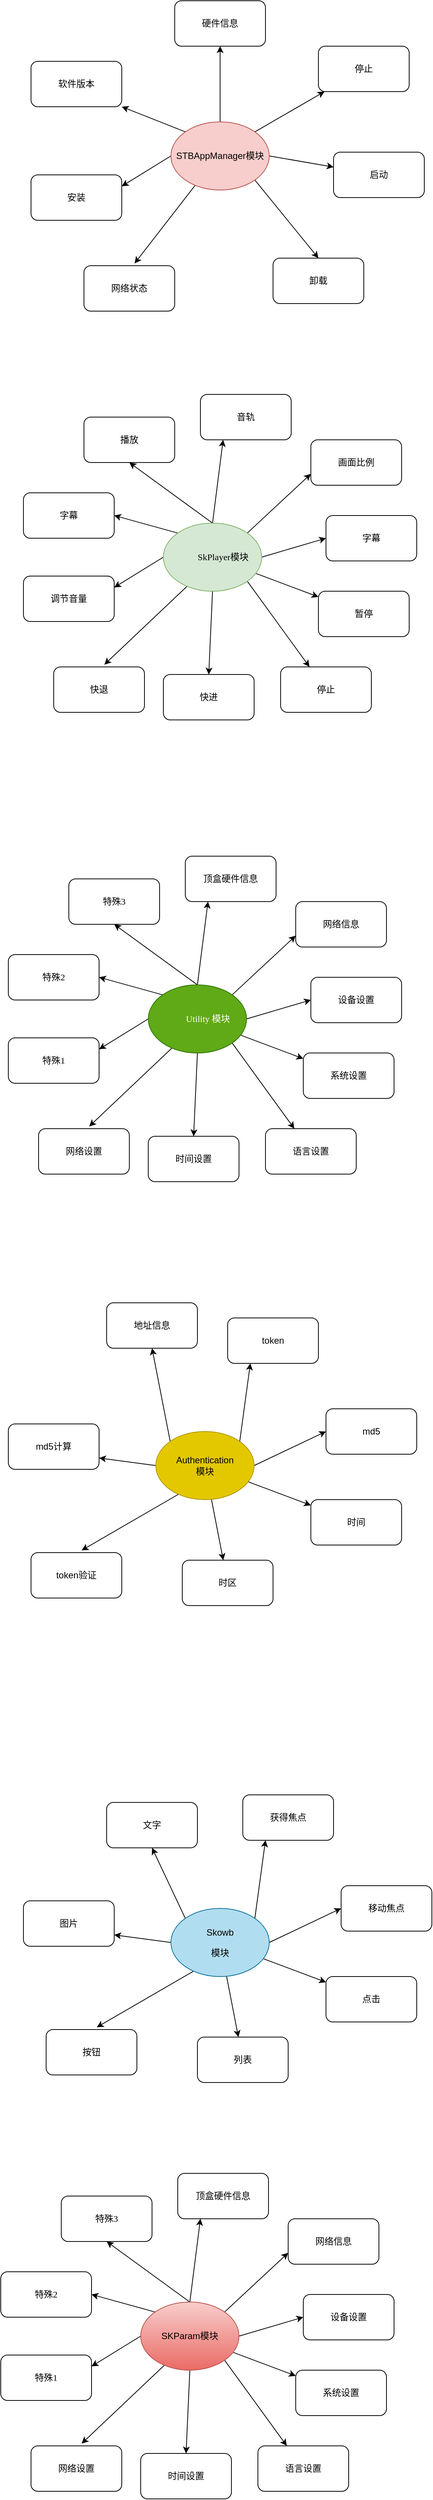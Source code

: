 <mxfile version="21.2.9" type="github">
  <diagram name="第 1 页" id="IDQb3ljKQdFMNSRKVl32">
    <mxGraphModel dx="1372" dy="804" grid="1" gridSize="10" guides="1" tooltips="1" connect="1" arrows="1" fold="1" page="1" pageScale="1" pageWidth="827" pageHeight="1169" math="0" shadow="0">
      <root>
        <mxCell id="0" />
        <mxCell id="1" parent="0" />
        <mxCell id="e97fmZRlDFe3ZDQPmiQh-10" style="edgeStyle=none;rounded=0;orthogonalLoop=1;jettySize=auto;html=1;exitX=0.5;exitY=0;exitDx=0;exitDy=0;entryX=0.5;entryY=1;entryDx=0;entryDy=0;" edge="1" parent="1" source="e97fmZRlDFe3ZDQPmiQh-2" target="e97fmZRlDFe3ZDQPmiQh-3">
          <mxGeometry relative="1" as="geometry" />
        </mxCell>
        <mxCell id="e97fmZRlDFe3ZDQPmiQh-11" style="edgeStyle=none;rounded=0;orthogonalLoop=1;jettySize=auto;html=1;exitX=1;exitY=0;exitDx=0;exitDy=0;" edge="1" parent="1" source="e97fmZRlDFe3ZDQPmiQh-2" target="e97fmZRlDFe3ZDQPmiQh-9">
          <mxGeometry relative="1" as="geometry" />
        </mxCell>
        <mxCell id="e97fmZRlDFe3ZDQPmiQh-12" style="edgeStyle=none;rounded=0;orthogonalLoop=1;jettySize=auto;html=1;exitX=1;exitY=0.5;exitDx=0;exitDy=0;" edge="1" parent="1" source="e97fmZRlDFe3ZDQPmiQh-2" target="e97fmZRlDFe3ZDQPmiQh-8">
          <mxGeometry relative="1" as="geometry" />
        </mxCell>
        <mxCell id="e97fmZRlDFe3ZDQPmiQh-13" style="edgeStyle=none;rounded=0;orthogonalLoop=1;jettySize=auto;html=1;exitX=1;exitY=1;exitDx=0;exitDy=0;entryX=0.5;entryY=0;entryDx=0;entryDy=0;" edge="1" parent="1" source="e97fmZRlDFe3ZDQPmiQh-2" target="e97fmZRlDFe3ZDQPmiQh-7">
          <mxGeometry relative="1" as="geometry" />
        </mxCell>
        <mxCell id="e97fmZRlDFe3ZDQPmiQh-14" style="edgeStyle=none;rounded=0;orthogonalLoop=1;jettySize=auto;html=1;entryX=0.558;entryY=-0.05;entryDx=0;entryDy=0;entryPerimeter=0;" edge="1" parent="1" target="e97fmZRlDFe3ZDQPmiQh-5">
          <mxGeometry relative="1" as="geometry">
            <mxPoint x="350" y="390" as="sourcePoint" />
          </mxGeometry>
        </mxCell>
        <mxCell id="e97fmZRlDFe3ZDQPmiQh-15" style="edgeStyle=none;rounded=0;orthogonalLoop=1;jettySize=auto;html=1;exitX=0;exitY=0.5;exitDx=0;exitDy=0;entryX=1;entryY=0.25;entryDx=0;entryDy=0;" edge="1" parent="1" source="e97fmZRlDFe3ZDQPmiQh-2" target="e97fmZRlDFe3ZDQPmiQh-6">
          <mxGeometry relative="1" as="geometry" />
        </mxCell>
        <mxCell id="e97fmZRlDFe3ZDQPmiQh-16" style="edgeStyle=none;rounded=0;orthogonalLoop=1;jettySize=auto;html=1;exitX=0;exitY=0;exitDx=0;exitDy=0;entryX=1;entryY=1;entryDx=0;entryDy=0;" edge="1" parent="1" source="e97fmZRlDFe3ZDQPmiQh-2" target="e97fmZRlDFe3ZDQPmiQh-4">
          <mxGeometry relative="1" as="geometry" />
        </mxCell>
        <mxCell id="e97fmZRlDFe3ZDQPmiQh-2" value="&lt;p class=&quot;MsoNormal&quot;&gt;STBAppManager&lt;font face=&quot;宋体&quot;&gt;模块&lt;/font&gt;&lt;/p&gt;" style="ellipse;whiteSpace=wrap;html=1;fillColor=#f8cecc;strokeColor=#b85450;" vertex="1" parent="1">
          <mxGeometry x="315" y="310" width="130" height="90" as="geometry" />
        </mxCell>
        <mxCell id="e97fmZRlDFe3ZDQPmiQh-3" value="&lt;p class=&quot;MsoNormal&quot;&gt;&lt;font face=&quot;宋体&quot;&gt;硬件信息&lt;/font&gt;&lt;/p&gt;" style="rounded=1;whiteSpace=wrap;html=1;" vertex="1" parent="1">
          <mxGeometry x="320" y="150" width="120" height="60" as="geometry" />
        </mxCell>
        <mxCell id="e97fmZRlDFe3ZDQPmiQh-4" value="&lt;p class=&quot;MsoNormal&quot;&gt;&lt;font face=&quot;宋体&quot;&gt;软件版本&lt;/font&gt;&lt;/p&gt;" style="rounded=1;whiteSpace=wrap;html=1;" vertex="1" parent="1">
          <mxGeometry x="130" y="230" width="120" height="60" as="geometry" />
        </mxCell>
        <mxCell id="e97fmZRlDFe3ZDQPmiQh-5" value="&lt;p class=&quot;MsoNormal&quot;&gt;&lt;font face=&quot;宋体&quot;&gt;网络状态&lt;/font&gt;&lt;/p&gt;" style="rounded=1;whiteSpace=wrap;html=1;" vertex="1" parent="1">
          <mxGeometry x="200" y="500" width="120" height="60" as="geometry" />
        </mxCell>
        <mxCell id="e97fmZRlDFe3ZDQPmiQh-6" value="&lt;p class=&quot;MsoNormal&quot;&gt;&lt;font face=&quot;宋体&quot;&gt;安装&lt;/font&gt;&lt;/p&gt;" style="rounded=1;whiteSpace=wrap;html=1;" vertex="1" parent="1">
          <mxGeometry x="130" y="380" width="120" height="60" as="geometry" />
        </mxCell>
        <mxCell id="e97fmZRlDFe3ZDQPmiQh-7" value="&lt;p class=&quot;MsoNormal&quot;&gt;&lt;font face=&quot;宋体&quot;&gt;卸载&lt;/font&gt;&lt;/p&gt;" style="rounded=1;whiteSpace=wrap;html=1;" vertex="1" parent="1">
          <mxGeometry x="450" y="490" width="120" height="60" as="geometry" />
        </mxCell>
        <mxCell id="e97fmZRlDFe3ZDQPmiQh-8" value="&lt;p class=&quot;MsoNormal&quot;&gt;&lt;font face=&quot;宋体&quot;&gt;启动&lt;/font&gt;&lt;/p&gt;" style="rounded=1;whiteSpace=wrap;html=1;" vertex="1" parent="1">
          <mxGeometry x="530" y="350" width="120" height="60" as="geometry" />
        </mxCell>
        <mxCell id="e97fmZRlDFe3ZDQPmiQh-9" value="&lt;p class=&quot;MsoNormal&quot;&gt;&lt;font face=&quot;宋体&quot;&gt;停止&lt;/font&gt;&lt;/p&gt;" style="rounded=1;whiteSpace=wrap;html=1;" vertex="1" parent="1">
          <mxGeometry x="510" y="210" width="120" height="60" as="geometry" />
        </mxCell>
        <mxCell id="e97fmZRlDFe3ZDQPmiQh-17" style="edgeStyle=none;rounded=0;orthogonalLoop=1;jettySize=auto;html=1;exitX=0.5;exitY=0;exitDx=0;exitDy=0;entryX=0.5;entryY=1;entryDx=0;entryDy=0;" edge="1" parent="1" source="e97fmZRlDFe3ZDQPmiQh-24" target="e97fmZRlDFe3ZDQPmiQh-25">
          <mxGeometry relative="1" as="geometry" />
        </mxCell>
        <mxCell id="e97fmZRlDFe3ZDQPmiQh-18" style="edgeStyle=none;rounded=0;orthogonalLoop=1;jettySize=auto;html=1;" edge="1" parent="1" source="e97fmZRlDFe3ZDQPmiQh-24" target="e97fmZRlDFe3ZDQPmiQh-31">
          <mxGeometry relative="1" as="geometry" />
        </mxCell>
        <mxCell id="e97fmZRlDFe3ZDQPmiQh-19" style="edgeStyle=none;rounded=0;orthogonalLoop=1;jettySize=auto;html=1;exitX=1;exitY=1;exitDx=0;exitDy=0;" edge="1" parent="1" source="e97fmZRlDFe3ZDQPmiQh-24" target="e97fmZRlDFe3ZDQPmiQh-30">
          <mxGeometry relative="1" as="geometry" />
        </mxCell>
        <mxCell id="e97fmZRlDFe3ZDQPmiQh-20" style="edgeStyle=none;rounded=0;orthogonalLoop=1;jettySize=auto;html=1;exitX=0.5;exitY=1;exitDx=0;exitDy=0;entryX=0.5;entryY=0;entryDx=0;entryDy=0;" edge="1" parent="1" source="e97fmZRlDFe3ZDQPmiQh-24" target="e97fmZRlDFe3ZDQPmiQh-29">
          <mxGeometry relative="1" as="geometry" />
        </mxCell>
        <mxCell id="e97fmZRlDFe3ZDQPmiQh-21" style="edgeStyle=none;rounded=0;orthogonalLoop=1;jettySize=auto;html=1;entryX=0.558;entryY=-0.05;entryDx=0;entryDy=0;entryPerimeter=0;" edge="1" parent="1" target="e97fmZRlDFe3ZDQPmiQh-27">
          <mxGeometry relative="1" as="geometry">
            <mxPoint x="340" y="920" as="sourcePoint" />
          </mxGeometry>
        </mxCell>
        <mxCell id="e97fmZRlDFe3ZDQPmiQh-22" style="edgeStyle=none;rounded=0;orthogonalLoop=1;jettySize=auto;html=1;exitX=0;exitY=0.5;exitDx=0;exitDy=0;entryX=1;entryY=0.25;entryDx=0;entryDy=0;" edge="1" parent="1" source="e97fmZRlDFe3ZDQPmiQh-24" target="e97fmZRlDFe3ZDQPmiQh-28">
          <mxGeometry relative="1" as="geometry" />
        </mxCell>
        <mxCell id="e97fmZRlDFe3ZDQPmiQh-23" style="edgeStyle=none;rounded=0;orthogonalLoop=1;jettySize=auto;html=1;exitX=0;exitY=0;exitDx=0;exitDy=0;entryX=1;entryY=0.5;entryDx=0;entryDy=0;" edge="1" parent="1" source="e97fmZRlDFe3ZDQPmiQh-24" target="e97fmZRlDFe3ZDQPmiQh-26">
          <mxGeometry relative="1" as="geometry" />
        </mxCell>
        <mxCell id="e97fmZRlDFe3ZDQPmiQh-37" style="edgeStyle=none;rounded=0;orthogonalLoop=1;jettySize=auto;html=1;exitX=1;exitY=0.5;exitDx=0;exitDy=0;entryX=0;entryY=0.5;entryDx=0;entryDy=0;" edge="1" parent="1" source="e97fmZRlDFe3ZDQPmiQh-24" target="e97fmZRlDFe3ZDQPmiQh-32">
          <mxGeometry relative="1" as="geometry" />
        </mxCell>
        <mxCell id="e97fmZRlDFe3ZDQPmiQh-38" style="edgeStyle=none;rounded=0;orthogonalLoop=1;jettySize=auto;html=1;exitX=1;exitY=0;exitDx=0;exitDy=0;entryX=0;entryY=0.75;entryDx=0;entryDy=0;" edge="1" parent="1" source="e97fmZRlDFe3ZDQPmiQh-24" target="e97fmZRlDFe3ZDQPmiQh-34">
          <mxGeometry relative="1" as="geometry" />
        </mxCell>
        <mxCell id="e97fmZRlDFe3ZDQPmiQh-39" style="edgeStyle=none;rounded=0;orthogonalLoop=1;jettySize=auto;html=1;exitX=0.5;exitY=0;exitDx=0;exitDy=0;entryX=0.25;entryY=1;entryDx=0;entryDy=0;" edge="1" parent="1" source="e97fmZRlDFe3ZDQPmiQh-24" target="e97fmZRlDFe3ZDQPmiQh-33">
          <mxGeometry relative="1" as="geometry" />
        </mxCell>
        <mxCell id="e97fmZRlDFe3ZDQPmiQh-24" value="&lt;p style=&quot;margin-left:0.0pt;mso-para-margin-left:0.0gd;text-indent:21.0pt;&lt;br/&gt;mso-char-indent-count:0.0;mso-list:l0 level1 lfo1;&quot; class=&quot;MsoNormal&quot;&gt;&lt;span style=&quot;mso-spacerun:&#39;yes&#39;;font-family:&#39;Times New Roman&#39;;mso-fareast-font-family:宋体;&quot;&gt;SkPlayer&lt;font face=&quot;宋体&quot;&gt;模块&lt;/font&gt;&lt;/span&gt;&lt;span style=&quot;mso-spacerun:&#39;yes&#39;;font-family:&#39;Times New Roman&#39;;mso-fareast-font-family:宋体;&quot;&gt;&lt;/span&gt;&lt;/p&gt;" style="ellipse;whiteSpace=wrap;html=1;fillColor=#d5e8d4;strokeColor=#82b366;" vertex="1" parent="1">
          <mxGeometry x="305" y="840" width="130" height="90" as="geometry" />
        </mxCell>
        <mxCell id="e97fmZRlDFe3ZDQPmiQh-25" value="&lt;p class=&quot;MsoNormal&quot;&gt;&lt;font face=&quot;宋体&quot;&gt;播放&lt;/font&gt;&lt;/p&gt;" style="rounded=1;whiteSpace=wrap;html=1;" vertex="1" parent="1">
          <mxGeometry x="200" y="700" width="120" height="60" as="geometry" />
        </mxCell>
        <mxCell id="e97fmZRlDFe3ZDQPmiQh-26" value="&lt;p class=&quot;MsoNormal&quot;&gt;&lt;font face=&quot;宋体&quot;&gt;字幕&lt;/font&gt;&lt;/p&gt;" style="rounded=1;whiteSpace=wrap;html=1;" vertex="1" parent="1">
          <mxGeometry x="120" y="800" width="120" height="60" as="geometry" />
        </mxCell>
        <mxCell id="e97fmZRlDFe3ZDQPmiQh-27" value="&lt;p class=&quot;MsoNormal&quot;&gt;&lt;font face=&quot;宋体&quot;&gt;快退&lt;/font&gt;&lt;/p&gt;" style="rounded=1;whiteSpace=wrap;html=1;" vertex="1" parent="1">
          <mxGeometry x="160" y="1030" width="120" height="60" as="geometry" />
        </mxCell>
        <mxCell id="e97fmZRlDFe3ZDQPmiQh-28" value="&lt;p class=&quot;MsoNormal&quot;&gt;&lt;font face=&quot;宋体&quot;&gt;调节音量&lt;/font&gt;&lt;/p&gt;" style="rounded=1;whiteSpace=wrap;html=1;" vertex="1" parent="1">
          <mxGeometry x="120" y="910" width="120" height="60" as="geometry" />
        </mxCell>
        <mxCell id="e97fmZRlDFe3ZDQPmiQh-29" value="&lt;p class=&quot;MsoNormal&quot;&gt;&lt;font face=&quot;宋体&quot;&gt;快进&lt;/font&gt;&lt;/p&gt;" style="rounded=1;whiteSpace=wrap;html=1;" vertex="1" parent="1">
          <mxGeometry x="305" y="1040" width="120" height="60" as="geometry" />
        </mxCell>
        <mxCell id="e97fmZRlDFe3ZDQPmiQh-30" value="&lt;p class=&quot;MsoNormal&quot;&gt;&lt;font face=&quot;宋体&quot;&gt;停止&lt;/font&gt;&lt;/p&gt;" style="rounded=1;whiteSpace=wrap;html=1;" vertex="1" parent="1">
          <mxGeometry x="460" y="1030" width="120" height="60" as="geometry" />
        </mxCell>
        <mxCell id="e97fmZRlDFe3ZDQPmiQh-31" value="&lt;p class=&quot;MsoNormal&quot;&gt;&lt;font face=&quot;宋体&quot;&gt;暂停&lt;/font&gt;&lt;/p&gt;" style="rounded=1;whiteSpace=wrap;html=1;" vertex="1" parent="1">
          <mxGeometry x="510" y="930" width="120" height="60" as="geometry" />
        </mxCell>
        <mxCell id="e97fmZRlDFe3ZDQPmiQh-32" value="&lt;p class=&quot;MsoNormal&quot;&gt;&lt;font face=&quot;宋体&quot;&gt;字幕&lt;/font&gt;&lt;/p&gt;" style="rounded=1;whiteSpace=wrap;html=1;" vertex="1" parent="1">
          <mxGeometry x="520" y="830" width="120" height="60" as="geometry" />
        </mxCell>
        <mxCell id="e97fmZRlDFe3ZDQPmiQh-33" value="&lt;p class=&quot;MsoNormal&quot;&gt;&lt;font face=&quot;宋体&quot;&gt;音轨&lt;/font&gt;&lt;/p&gt;" style="rounded=1;whiteSpace=wrap;html=1;" vertex="1" parent="1">
          <mxGeometry x="354" y="670" width="120" height="60" as="geometry" />
        </mxCell>
        <mxCell id="e97fmZRlDFe3ZDQPmiQh-34" value="&lt;p class=&quot;MsoNormal&quot;&gt;&lt;font face=&quot;宋体&quot;&gt;画面比例&lt;/font&gt;&lt;/p&gt;" style="rounded=1;whiteSpace=wrap;html=1;" vertex="1" parent="1">
          <mxGeometry x="500" y="730" width="120" height="60" as="geometry" />
        </mxCell>
        <mxCell id="e97fmZRlDFe3ZDQPmiQh-40" style="edgeStyle=none;rounded=0;orthogonalLoop=1;jettySize=auto;html=1;exitX=0.5;exitY=0;exitDx=0;exitDy=0;entryX=0.5;entryY=1;entryDx=0;entryDy=0;" edge="1" parent="1" source="e97fmZRlDFe3ZDQPmiQh-50" target="e97fmZRlDFe3ZDQPmiQh-51">
          <mxGeometry relative="1" as="geometry" />
        </mxCell>
        <mxCell id="e97fmZRlDFe3ZDQPmiQh-41" style="edgeStyle=none;rounded=0;orthogonalLoop=1;jettySize=auto;html=1;" edge="1" parent="1" source="e97fmZRlDFe3ZDQPmiQh-50" target="e97fmZRlDFe3ZDQPmiQh-57">
          <mxGeometry relative="1" as="geometry" />
        </mxCell>
        <mxCell id="e97fmZRlDFe3ZDQPmiQh-42" style="edgeStyle=none;rounded=0;orthogonalLoop=1;jettySize=auto;html=1;exitX=1;exitY=1;exitDx=0;exitDy=0;" edge="1" parent="1" source="e97fmZRlDFe3ZDQPmiQh-50" target="e97fmZRlDFe3ZDQPmiQh-56">
          <mxGeometry relative="1" as="geometry" />
        </mxCell>
        <mxCell id="e97fmZRlDFe3ZDQPmiQh-43" style="edgeStyle=none;rounded=0;orthogonalLoop=1;jettySize=auto;html=1;exitX=0.5;exitY=1;exitDx=0;exitDy=0;entryX=0.5;entryY=0;entryDx=0;entryDy=0;" edge="1" parent="1" source="e97fmZRlDFe3ZDQPmiQh-50" target="e97fmZRlDFe3ZDQPmiQh-55">
          <mxGeometry relative="1" as="geometry" />
        </mxCell>
        <mxCell id="e97fmZRlDFe3ZDQPmiQh-44" style="edgeStyle=none;rounded=0;orthogonalLoop=1;jettySize=auto;html=1;entryX=0.558;entryY=-0.05;entryDx=0;entryDy=0;entryPerimeter=0;" edge="1" parent="1" target="e97fmZRlDFe3ZDQPmiQh-53">
          <mxGeometry relative="1" as="geometry">
            <mxPoint x="320" y="1530" as="sourcePoint" />
          </mxGeometry>
        </mxCell>
        <mxCell id="e97fmZRlDFe3ZDQPmiQh-45" style="edgeStyle=none;rounded=0;orthogonalLoop=1;jettySize=auto;html=1;exitX=0;exitY=0.5;exitDx=0;exitDy=0;entryX=1;entryY=0.25;entryDx=0;entryDy=0;" edge="1" parent="1" source="e97fmZRlDFe3ZDQPmiQh-50" target="e97fmZRlDFe3ZDQPmiQh-54">
          <mxGeometry relative="1" as="geometry" />
        </mxCell>
        <mxCell id="e97fmZRlDFe3ZDQPmiQh-46" style="edgeStyle=none;rounded=0;orthogonalLoop=1;jettySize=auto;html=1;exitX=0;exitY=0;exitDx=0;exitDy=0;entryX=1;entryY=0.5;entryDx=0;entryDy=0;" edge="1" parent="1" source="e97fmZRlDFe3ZDQPmiQh-50" target="e97fmZRlDFe3ZDQPmiQh-52">
          <mxGeometry relative="1" as="geometry" />
        </mxCell>
        <mxCell id="e97fmZRlDFe3ZDQPmiQh-47" style="edgeStyle=none;rounded=0;orthogonalLoop=1;jettySize=auto;html=1;exitX=1;exitY=0.5;exitDx=0;exitDy=0;entryX=0;entryY=0.5;entryDx=0;entryDy=0;" edge="1" parent="1" source="e97fmZRlDFe3ZDQPmiQh-50" target="e97fmZRlDFe3ZDQPmiQh-58">
          <mxGeometry relative="1" as="geometry" />
        </mxCell>
        <mxCell id="e97fmZRlDFe3ZDQPmiQh-48" style="edgeStyle=none;rounded=0;orthogonalLoop=1;jettySize=auto;html=1;exitX=1;exitY=0;exitDx=0;exitDy=0;entryX=0;entryY=0.75;entryDx=0;entryDy=0;" edge="1" parent="1" source="e97fmZRlDFe3ZDQPmiQh-50" target="e97fmZRlDFe3ZDQPmiQh-60">
          <mxGeometry relative="1" as="geometry" />
        </mxCell>
        <mxCell id="e97fmZRlDFe3ZDQPmiQh-49" style="edgeStyle=none;rounded=0;orthogonalLoop=1;jettySize=auto;html=1;exitX=0.5;exitY=0;exitDx=0;exitDy=0;entryX=0.25;entryY=1;entryDx=0;entryDy=0;" edge="1" parent="1" source="e97fmZRlDFe3ZDQPmiQh-50" target="e97fmZRlDFe3ZDQPmiQh-59">
          <mxGeometry relative="1" as="geometry" />
        </mxCell>
        <mxCell id="e97fmZRlDFe3ZDQPmiQh-50" value="&lt;p style=&quot;margin-left:0.0pt;mso-para-margin-left:0.0gd;text-indent:21.0pt;&lt;br/&gt;mso-char-indent-count:0.0;mso-list:l0 level1 lfo1;&quot; class=&quot;MsoNormal&quot;&gt;&lt;span style=&quot;mso-spacerun:&#39;yes&#39;;font-family:&#39;Times New Roman&#39;;mso-fareast-font-family:宋体;&quot;&gt;Utility &lt;font face=&quot;宋体&quot;&gt;模块&lt;/font&gt;&lt;/span&gt;&lt;span style=&quot;mso-spacerun:&#39;yes&#39;;font-family:&#39;Times New Roman&#39;;mso-fareast-font-family:宋体;&quot;&gt;&lt;/span&gt;&lt;/p&gt;" style="ellipse;whiteSpace=wrap;html=1;fillColor=#60a917;fontColor=#ffffff;strokeColor=#2D7600;" vertex="1" parent="1">
          <mxGeometry x="285" y="1450" width="130" height="90" as="geometry" />
        </mxCell>
        <mxCell id="e97fmZRlDFe3ZDQPmiQh-51" value="&lt;p class=&quot;MsoNormal&quot;&gt;&lt;font face=&quot;宋体&quot;&gt;特殊3&lt;/font&gt;&lt;/p&gt;" style="rounded=1;whiteSpace=wrap;html=1;" vertex="1" parent="1">
          <mxGeometry x="180" y="1310" width="120" height="60" as="geometry" />
        </mxCell>
        <mxCell id="e97fmZRlDFe3ZDQPmiQh-52" value="&lt;p class=&quot;MsoNormal&quot;&gt;&lt;font face=&quot;宋体&quot;&gt;特殊2&lt;/font&gt;&lt;/p&gt;" style="rounded=1;whiteSpace=wrap;html=1;" vertex="1" parent="1">
          <mxGeometry x="100" y="1410" width="120" height="60" as="geometry" />
        </mxCell>
        <mxCell id="e97fmZRlDFe3ZDQPmiQh-53" value="&lt;p class=&quot;MsoNormal&quot;&gt;&lt;font face=&quot;宋体&quot;&gt;网络设置&lt;/font&gt;&lt;/p&gt;" style="rounded=1;whiteSpace=wrap;html=1;" vertex="1" parent="1">
          <mxGeometry x="140" y="1640" width="120" height="60" as="geometry" />
        </mxCell>
        <mxCell id="e97fmZRlDFe3ZDQPmiQh-54" value="&lt;p class=&quot;MsoNormal&quot;&gt;&lt;font face=&quot;宋体&quot;&gt;特殊1&lt;/font&gt;&lt;/p&gt;" style="rounded=1;whiteSpace=wrap;html=1;" vertex="1" parent="1">
          <mxGeometry x="100" y="1520" width="120" height="60" as="geometry" />
        </mxCell>
        <mxCell id="e97fmZRlDFe3ZDQPmiQh-55" value="&lt;p class=&quot;MsoNormal&quot;&gt;&lt;font face=&quot;宋体&quot;&gt;时间设置&lt;/font&gt;&lt;/p&gt;" style="rounded=1;whiteSpace=wrap;html=1;" vertex="1" parent="1">
          <mxGeometry x="285" y="1650" width="120" height="60" as="geometry" />
        </mxCell>
        <mxCell id="e97fmZRlDFe3ZDQPmiQh-56" value="&lt;p class=&quot;MsoNormal&quot;&gt;&lt;font face=&quot;宋体&quot;&gt;语言设置&lt;/font&gt;&lt;/p&gt;" style="rounded=1;whiteSpace=wrap;html=1;" vertex="1" parent="1">
          <mxGeometry x="440" y="1640" width="120" height="60" as="geometry" />
        </mxCell>
        <mxCell id="e97fmZRlDFe3ZDQPmiQh-57" value="&lt;p class=&quot;MsoNormal&quot;&gt;&lt;font face=&quot;宋体&quot;&gt;系统设置&lt;/font&gt;&lt;/p&gt;" style="rounded=1;whiteSpace=wrap;html=1;" vertex="1" parent="1">
          <mxGeometry x="490" y="1540" width="120" height="60" as="geometry" />
        </mxCell>
        <mxCell id="e97fmZRlDFe3ZDQPmiQh-58" value="&lt;p class=&quot;MsoNormal&quot;&gt;&lt;font face=&quot;宋体&quot;&gt;设备设置&lt;/font&gt;&lt;/p&gt;" style="rounded=1;whiteSpace=wrap;html=1;" vertex="1" parent="1">
          <mxGeometry x="500" y="1440" width="120" height="60" as="geometry" />
        </mxCell>
        <mxCell id="e97fmZRlDFe3ZDQPmiQh-59" value="&lt;p class=&quot;MsoNormal&quot;&gt;&lt;font face=&quot;宋体&quot;&gt;顶盒硬件信息&lt;/font&gt;&lt;/p&gt;" style="rounded=1;whiteSpace=wrap;html=1;" vertex="1" parent="1">
          <mxGeometry x="334" y="1280" width="120" height="60" as="geometry" />
        </mxCell>
        <mxCell id="e97fmZRlDFe3ZDQPmiQh-60" value="&lt;p class=&quot;MsoNormal&quot;&gt;&lt;font face=&quot;宋体&quot;&gt;网络信息&lt;/font&gt;&lt;/p&gt;" style="rounded=1;whiteSpace=wrap;html=1;" vertex="1" parent="1">
          <mxGeometry x="480" y="1340" width="120" height="60" as="geometry" />
        </mxCell>
        <mxCell id="e97fmZRlDFe3ZDQPmiQh-62" style="edgeStyle=none;rounded=0;orthogonalLoop=1;jettySize=auto;html=1;" edge="1" parent="1" source="e97fmZRlDFe3ZDQPmiQh-71" target="e97fmZRlDFe3ZDQPmiQh-78">
          <mxGeometry relative="1" as="geometry" />
        </mxCell>
        <mxCell id="e97fmZRlDFe3ZDQPmiQh-63" style="edgeStyle=none;rounded=0;orthogonalLoop=1;jettySize=auto;html=1;" edge="1" parent="1" source="e97fmZRlDFe3ZDQPmiQh-71" target="e97fmZRlDFe3ZDQPmiQh-77">
          <mxGeometry relative="1" as="geometry" />
        </mxCell>
        <mxCell id="e97fmZRlDFe3ZDQPmiQh-65" style="edgeStyle=none;rounded=0;orthogonalLoop=1;jettySize=auto;html=1;entryX=0.558;entryY=-0.05;entryDx=0;entryDy=0;entryPerimeter=0;" edge="1" parent="1" target="e97fmZRlDFe3ZDQPmiQh-74">
          <mxGeometry relative="1" as="geometry">
            <mxPoint x="330" y="2120" as="sourcePoint" />
          </mxGeometry>
        </mxCell>
        <mxCell id="e97fmZRlDFe3ZDQPmiQh-66" style="edgeStyle=none;rounded=0;orthogonalLoop=1;jettySize=auto;html=1;exitX=0;exitY=0.5;exitDx=0;exitDy=0;entryX=1;entryY=0.75;entryDx=0;entryDy=0;" edge="1" parent="1" source="e97fmZRlDFe3ZDQPmiQh-71" target="e97fmZRlDFe3ZDQPmiQh-75">
          <mxGeometry relative="1" as="geometry" />
        </mxCell>
        <mxCell id="e97fmZRlDFe3ZDQPmiQh-68" style="edgeStyle=none;rounded=0;orthogonalLoop=1;jettySize=auto;html=1;exitX=1;exitY=0.5;exitDx=0;exitDy=0;entryX=0;entryY=0.5;entryDx=0;entryDy=0;" edge="1" parent="1" source="e97fmZRlDFe3ZDQPmiQh-71" target="e97fmZRlDFe3ZDQPmiQh-79">
          <mxGeometry relative="1" as="geometry" />
        </mxCell>
        <mxCell id="e97fmZRlDFe3ZDQPmiQh-69" style="edgeStyle=none;rounded=0;orthogonalLoop=1;jettySize=auto;html=1;exitX=1;exitY=0;exitDx=0;exitDy=0;entryX=0.25;entryY=1;entryDx=0;entryDy=0;" edge="1" parent="1" source="e97fmZRlDFe3ZDQPmiQh-71" target="e97fmZRlDFe3ZDQPmiQh-81">
          <mxGeometry relative="1" as="geometry" />
        </mxCell>
        <mxCell id="e97fmZRlDFe3ZDQPmiQh-70" style="edgeStyle=none;rounded=0;orthogonalLoop=1;jettySize=auto;html=1;exitX=0;exitY=0;exitDx=0;exitDy=0;entryX=0.5;entryY=1;entryDx=0;entryDy=0;" edge="1" parent="1" source="e97fmZRlDFe3ZDQPmiQh-71" target="e97fmZRlDFe3ZDQPmiQh-80">
          <mxGeometry relative="1" as="geometry" />
        </mxCell>
        <mxCell id="e97fmZRlDFe3ZDQPmiQh-71" value="&lt;p class=&quot;MsoNormal&quot;&gt;Authentication&lt;br&gt;模块&lt;/p&gt;" style="ellipse;whiteSpace=wrap;html=1;fillColor=#e3c800;fontColor=#000000;strokeColor=#B09500;" vertex="1" parent="1">
          <mxGeometry x="295" y="2040" width="130" height="90" as="geometry" />
        </mxCell>
        <mxCell id="e97fmZRlDFe3ZDQPmiQh-74" value="&lt;p class=&quot;MsoNormal&quot;&gt;token&lt;font face=&quot;宋体&quot;&gt;验证&lt;/font&gt;&lt;/p&gt;" style="rounded=1;whiteSpace=wrap;html=1;" vertex="1" parent="1">
          <mxGeometry x="130" y="2200" width="120" height="60" as="geometry" />
        </mxCell>
        <mxCell id="e97fmZRlDFe3ZDQPmiQh-75" value="&lt;p class=&quot;MsoNormal&quot;&gt;md5&lt;font face=&quot;宋体&quot;&gt;计算&lt;/font&gt;&lt;/p&gt;" style="rounded=1;whiteSpace=wrap;html=1;" vertex="1" parent="1">
          <mxGeometry x="100" y="2030" width="120" height="60" as="geometry" />
        </mxCell>
        <mxCell id="e97fmZRlDFe3ZDQPmiQh-77" value="&lt;p class=&quot;MsoNormal&quot;&gt;&lt;font face=&quot;宋体&quot;&gt;时区&lt;/font&gt;&lt;/p&gt;" style="rounded=1;whiteSpace=wrap;html=1;" vertex="1" parent="1">
          <mxGeometry x="330" y="2210" width="120" height="60" as="geometry" />
        </mxCell>
        <mxCell id="e97fmZRlDFe3ZDQPmiQh-78" value="&lt;p class=&quot;MsoNormal&quot;&gt;&lt;font face=&quot;宋体&quot;&gt;时间&lt;/font&gt;&lt;/p&gt;" style="rounded=1;whiteSpace=wrap;html=1;" vertex="1" parent="1">
          <mxGeometry x="500" y="2130" width="120" height="60" as="geometry" />
        </mxCell>
        <mxCell id="e97fmZRlDFe3ZDQPmiQh-79" value="&lt;p class=&quot;MsoNormal&quot;&gt;md5&lt;/p&gt;" style="rounded=1;whiteSpace=wrap;html=1;" vertex="1" parent="1">
          <mxGeometry x="520" y="2010" width="120" height="60" as="geometry" />
        </mxCell>
        <mxCell id="e97fmZRlDFe3ZDQPmiQh-80" value="&lt;p class=&quot;MsoNormal&quot;&gt;&lt;font face=&quot;宋体&quot;&gt;地址信息&lt;/font&gt;&lt;/p&gt;" style="rounded=1;whiteSpace=wrap;html=1;" vertex="1" parent="1">
          <mxGeometry x="230" y="1870" width="120" height="60" as="geometry" />
        </mxCell>
        <mxCell id="e97fmZRlDFe3ZDQPmiQh-81" value="&lt;p class=&quot;MsoNormal&quot;&gt;token&lt;/p&gt;" style="rounded=1;whiteSpace=wrap;html=1;" vertex="1" parent="1">
          <mxGeometry x="390" y="1890" width="120" height="60" as="geometry" />
        </mxCell>
        <mxCell id="e97fmZRlDFe3ZDQPmiQh-96" style="edgeStyle=none;rounded=0;orthogonalLoop=1;jettySize=auto;html=1;" edge="1" source="e97fmZRlDFe3ZDQPmiQh-103" target="e97fmZRlDFe3ZDQPmiQh-107" parent="1">
          <mxGeometry relative="1" as="geometry" />
        </mxCell>
        <mxCell id="e97fmZRlDFe3ZDQPmiQh-97" style="edgeStyle=none;rounded=0;orthogonalLoop=1;jettySize=auto;html=1;" edge="1" source="e97fmZRlDFe3ZDQPmiQh-103" target="e97fmZRlDFe3ZDQPmiQh-106" parent="1">
          <mxGeometry relative="1" as="geometry" />
        </mxCell>
        <mxCell id="e97fmZRlDFe3ZDQPmiQh-98" style="edgeStyle=none;rounded=0;orthogonalLoop=1;jettySize=auto;html=1;entryX=0.558;entryY=-0.05;entryDx=0;entryDy=0;entryPerimeter=0;" edge="1" target="e97fmZRlDFe3ZDQPmiQh-104" parent="1">
          <mxGeometry relative="1" as="geometry">
            <mxPoint x="350" y="2750" as="sourcePoint" />
          </mxGeometry>
        </mxCell>
        <mxCell id="e97fmZRlDFe3ZDQPmiQh-99" style="edgeStyle=none;rounded=0;orthogonalLoop=1;jettySize=auto;html=1;exitX=0;exitY=0.5;exitDx=0;exitDy=0;entryX=1;entryY=0.75;entryDx=0;entryDy=0;" edge="1" source="e97fmZRlDFe3ZDQPmiQh-103" target="e97fmZRlDFe3ZDQPmiQh-105" parent="1">
          <mxGeometry relative="1" as="geometry" />
        </mxCell>
        <mxCell id="e97fmZRlDFe3ZDQPmiQh-100" style="edgeStyle=none;rounded=0;orthogonalLoop=1;jettySize=auto;html=1;exitX=1;exitY=0.5;exitDx=0;exitDy=0;entryX=0;entryY=0.5;entryDx=0;entryDy=0;" edge="1" source="e97fmZRlDFe3ZDQPmiQh-103" target="e97fmZRlDFe3ZDQPmiQh-108" parent="1">
          <mxGeometry relative="1" as="geometry" />
        </mxCell>
        <mxCell id="e97fmZRlDFe3ZDQPmiQh-101" style="edgeStyle=none;rounded=0;orthogonalLoop=1;jettySize=auto;html=1;exitX=1;exitY=0;exitDx=0;exitDy=0;entryX=0.25;entryY=1;entryDx=0;entryDy=0;" edge="1" source="e97fmZRlDFe3ZDQPmiQh-103" target="e97fmZRlDFe3ZDQPmiQh-110" parent="1">
          <mxGeometry relative="1" as="geometry" />
        </mxCell>
        <mxCell id="e97fmZRlDFe3ZDQPmiQh-102" style="edgeStyle=none;rounded=0;orthogonalLoop=1;jettySize=auto;html=1;exitX=0;exitY=0;exitDx=0;exitDy=0;entryX=0.5;entryY=1;entryDx=0;entryDy=0;" edge="1" source="e97fmZRlDFe3ZDQPmiQh-103" target="e97fmZRlDFe3ZDQPmiQh-109" parent="1">
          <mxGeometry relative="1" as="geometry" />
        </mxCell>
        <mxCell id="e97fmZRlDFe3ZDQPmiQh-103" value="&lt;p class=&quot;MsoNormal&quot;&gt;Skowb&lt;/p&gt;&lt;p class=&quot;MsoNormal&quot;&gt;模块&lt;/p&gt;" style="ellipse;whiteSpace=wrap;html=1;fillColor=#b1ddf0;strokeColor=#10739e;" vertex="1" parent="1">
          <mxGeometry x="315" y="2670" width="130" height="90" as="geometry" />
        </mxCell>
        <mxCell id="e97fmZRlDFe3ZDQPmiQh-104" value="&lt;p class=&quot;MsoNormal&quot;&gt;&lt;font face=&quot;宋体&quot;&gt;按钮&lt;/font&gt;&lt;/p&gt;" style="rounded=1;whiteSpace=wrap;html=1;" vertex="1" parent="1">
          <mxGeometry x="150" y="2830" width="120" height="60" as="geometry" />
        </mxCell>
        <mxCell id="e97fmZRlDFe3ZDQPmiQh-105" value="&lt;p class=&quot;MsoNormal&quot;&gt;图片&lt;/p&gt;" style="rounded=1;whiteSpace=wrap;html=1;" vertex="1" parent="1">
          <mxGeometry x="120" y="2660" width="120" height="60" as="geometry" />
        </mxCell>
        <mxCell id="e97fmZRlDFe3ZDQPmiQh-106" value="&lt;p class=&quot;MsoNormal&quot;&gt;&lt;font face=&quot;宋体&quot;&gt;列表&lt;/font&gt;&lt;/p&gt;" style="rounded=1;whiteSpace=wrap;html=1;" vertex="1" parent="1">
          <mxGeometry x="350" y="2840" width="120" height="60" as="geometry" />
        </mxCell>
        <mxCell id="e97fmZRlDFe3ZDQPmiQh-107" value="&lt;p class=&quot;MsoNormal&quot;&gt;&lt;font face=&quot;宋体&quot;&gt;点击&lt;/font&gt;&lt;/p&gt;" style="rounded=1;whiteSpace=wrap;html=1;" vertex="1" parent="1">
          <mxGeometry x="520" y="2760" width="120" height="60" as="geometry" />
        </mxCell>
        <mxCell id="e97fmZRlDFe3ZDQPmiQh-108" value="&lt;p class=&quot;MsoNormal&quot;&gt;&lt;font face=&quot;宋体&quot;&gt;移动焦点&lt;/font&gt;&lt;/p&gt;" style="rounded=1;whiteSpace=wrap;html=1;" vertex="1" parent="1">
          <mxGeometry x="540" y="2640" width="120" height="60" as="geometry" />
        </mxCell>
        <mxCell id="e97fmZRlDFe3ZDQPmiQh-109" value="&lt;p class=&quot;MsoNormal&quot;&gt;&lt;font face=&quot;宋体&quot;&gt;文字&lt;/font&gt;&lt;/p&gt;" style="rounded=1;whiteSpace=wrap;html=1;" vertex="1" parent="1">
          <mxGeometry x="230" y="2530" width="120" height="60" as="geometry" />
        </mxCell>
        <mxCell id="e97fmZRlDFe3ZDQPmiQh-110" value="&lt;p class=&quot;MsoNormal&quot;&gt;&lt;font face=&quot;宋体&quot;&gt;获得焦点&lt;/font&gt;&lt;/p&gt;" style="rounded=1;whiteSpace=wrap;html=1;" vertex="1" parent="1">
          <mxGeometry x="410" y="2520" width="120" height="60" as="geometry" />
        </mxCell>
        <mxCell id="e97fmZRlDFe3ZDQPmiQh-111" style="edgeStyle=none;rounded=0;orthogonalLoop=1;jettySize=auto;html=1;exitX=0.5;exitY=0;exitDx=0;exitDy=0;entryX=0.5;entryY=1;entryDx=0;entryDy=0;" edge="1" parent="1" source="e97fmZRlDFe3ZDQPmiQh-121" target="e97fmZRlDFe3ZDQPmiQh-122">
          <mxGeometry relative="1" as="geometry" />
        </mxCell>
        <mxCell id="e97fmZRlDFe3ZDQPmiQh-112" style="edgeStyle=none;rounded=0;orthogonalLoop=1;jettySize=auto;html=1;" edge="1" parent="1" source="e97fmZRlDFe3ZDQPmiQh-121" target="e97fmZRlDFe3ZDQPmiQh-128">
          <mxGeometry relative="1" as="geometry" />
        </mxCell>
        <mxCell id="e97fmZRlDFe3ZDQPmiQh-113" style="edgeStyle=none;rounded=0;orthogonalLoop=1;jettySize=auto;html=1;exitX=1;exitY=1;exitDx=0;exitDy=0;" edge="1" parent="1" source="e97fmZRlDFe3ZDQPmiQh-121" target="e97fmZRlDFe3ZDQPmiQh-127">
          <mxGeometry relative="1" as="geometry" />
        </mxCell>
        <mxCell id="e97fmZRlDFe3ZDQPmiQh-114" style="edgeStyle=none;rounded=0;orthogonalLoop=1;jettySize=auto;html=1;exitX=0.5;exitY=1;exitDx=0;exitDy=0;entryX=0.5;entryY=0;entryDx=0;entryDy=0;" edge="1" parent="1" source="e97fmZRlDFe3ZDQPmiQh-121" target="e97fmZRlDFe3ZDQPmiQh-126">
          <mxGeometry relative="1" as="geometry" />
        </mxCell>
        <mxCell id="e97fmZRlDFe3ZDQPmiQh-115" style="edgeStyle=none;rounded=0;orthogonalLoop=1;jettySize=auto;html=1;entryX=0.558;entryY=-0.05;entryDx=0;entryDy=0;entryPerimeter=0;" edge="1" parent="1" target="e97fmZRlDFe3ZDQPmiQh-124">
          <mxGeometry relative="1" as="geometry">
            <mxPoint x="310" y="3270" as="sourcePoint" />
          </mxGeometry>
        </mxCell>
        <mxCell id="e97fmZRlDFe3ZDQPmiQh-116" style="edgeStyle=none;rounded=0;orthogonalLoop=1;jettySize=auto;html=1;exitX=0;exitY=0.5;exitDx=0;exitDy=0;entryX=1;entryY=0.25;entryDx=0;entryDy=0;" edge="1" parent="1" source="e97fmZRlDFe3ZDQPmiQh-121" target="e97fmZRlDFe3ZDQPmiQh-125">
          <mxGeometry relative="1" as="geometry" />
        </mxCell>
        <mxCell id="e97fmZRlDFe3ZDQPmiQh-117" style="edgeStyle=none;rounded=0;orthogonalLoop=1;jettySize=auto;html=1;exitX=0;exitY=0;exitDx=0;exitDy=0;entryX=1;entryY=0.5;entryDx=0;entryDy=0;" edge="1" parent="1" source="e97fmZRlDFe3ZDQPmiQh-121" target="e97fmZRlDFe3ZDQPmiQh-123">
          <mxGeometry relative="1" as="geometry" />
        </mxCell>
        <mxCell id="e97fmZRlDFe3ZDQPmiQh-118" style="edgeStyle=none;rounded=0;orthogonalLoop=1;jettySize=auto;html=1;exitX=1;exitY=0.5;exitDx=0;exitDy=0;entryX=0;entryY=0.5;entryDx=0;entryDy=0;" edge="1" parent="1" source="e97fmZRlDFe3ZDQPmiQh-121" target="e97fmZRlDFe3ZDQPmiQh-129">
          <mxGeometry relative="1" as="geometry" />
        </mxCell>
        <mxCell id="e97fmZRlDFe3ZDQPmiQh-119" style="edgeStyle=none;rounded=0;orthogonalLoop=1;jettySize=auto;html=1;exitX=1;exitY=0;exitDx=0;exitDy=0;entryX=0;entryY=0.75;entryDx=0;entryDy=0;" edge="1" parent="1" source="e97fmZRlDFe3ZDQPmiQh-121" target="e97fmZRlDFe3ZDQPmiQh-131">
          <mxGeometry relative="1" as="geometry" />
        </mxCell>
        <mxCell id="e97fmZRlDFe3ZDQPmiQh-120" style="edgeStyle=none;rounded=0;orthogonalLoop=1;jettySize=auto;html=1;exitX=0.5;exitY=0;exitDx=0;exitDy=0;entryX=0.25;entryY=1;entryDx=0;entryDy=0;" edge="1" parent="1" source="e97fmZRlDFe3ZDQPmiQh-121" target="e97fmZRlDFe3ZDQPmiQh-130">
          <mxGeometry relative="1" as="geometry" />
        </mxCell>
        <mxCell id="e97fmZRlDFe3ZDQPmiQh-121" value="SKParam模块" style="ellipse;whiteSpace=wrap;html=1;fillColor=#f8cecc;strokeColor=#b85450;gradientColor=#ea6b66;" vertex="1" parent="1">
          <mxGeometry x="275" y="3190" width="130" height="90" as="geometry" />
        </mxCell>
        <mxCell id="e97fmZRlDFe3ZDQPmiQh-122" value="&lt;p class=&quot;MsoNormal&quot;&gt;&lt;font face=&quot;宋体&quot;&gt;特殊3&lt;/font&gt;&lt;/p&gt;" style="rounded=1;whiteSpace=wrap;html=1;" vertex="1" parent="1">
          <mxGeometry x="170" y="3050" width="120" height="60" as="geometry" />
        </mxCell>
        <mxCell id="e97fmZRlDFe3ZDQPmiQh-123" value="&lt;p class=&quot;MsoNormal&quot;&gt;&lt;font face=&quot;宋体&quot;&gt;特殊2&lt;/font&gt;&lt;/p&gt;" style="rounded=1;whiteSpace=wrap;html=1;" vertex="1" parent="1">
          <mxGeometry x="90" y="3150" width="120" height="60" as="geometry" />
        </mxCell>
        <mxCell id="e97fmZRlDFe3ZDQPmiQh-124" value="&lt;p class=&quot;MsoNormal&quot;&gt;&lt;font face=&quot;宋体&quot;&gt;网络设置&lt;/font&gt;&lt;/p&gt;" style="rounded=1;whiteSpace=wrap;html=1;" vertex="1" parent="1">
          <mxGeometry x="130" y="3380" width="120" height="60" as="geometry" />
        </mxCell>
        <mxCell id="e97fmZRlDFe3ZDQPmiQh-125" value="&lt;p class=&quot;MsoNormal&quot;&gt;&lt;font face=&quot;宋体&quot;&gt;特殊1&lt;/font&gt;&lt;/p&gt;" style="rounded=1;whiteSpace=wrap;html=1;" vertex="1" parent="1">
          <mxGeometry x="90" y="3260" width="120" height="60" as="geometry" />
        </mxCell>
        <mxCell id="e97fmZRlDFe3ZDQPmiQh-126" value="&lt;p class=&quot;MsoNormal&quot;&gt;&lt;font face=&quot;宋体&quot;&gt;时间设置&lt;/font&gt;&lt;/p&gt;" style="rounded=1;whiteSpace=wrap;html=1;" vertex="1" parent="1">
          <mxGeometry x="275" y="3390" width="120" height="60" as="geometry" />
        </mxCell>
        <mxCell id="e97fmZRlDFe3ZDQPmiQh-127" value="&lt;p class=&quot;MsoNormal&quot;&gt;&lt;font face=&quot;宋体&quot;&gt;语言设置&lt;/font&gt;&lt;/p&gt;" style="rounded=1;whiteSpace=wrap;html=1;" vertex="1" parent="1">
          <mxGeometry x="430" y="3380" width="120" height="60" as="geometry" />
        </mxCell>
        <mxCell id="e97fmZRlDFe3ZDQPmiQh-128" value="&lt;p class=&quot;MsoNormal&quot;&gt;&lt;font face=&quot;宋体&quot;&gt;系统设置&lt;/font&gt;&lt;/p&gt;" style="rounded=1;whiteSpace=wrap;html=1;" vertex="1" parent="1">
          <mxGeometry x="480" y="3280" width="120" height="60" as="geometry" />
        </mxCell>
        <mxCell id="e97fmZRlDFe3ZDQPmiQh-129" value="&lt;p class=&quot;MsoNormal&quot;&gt;&lt;font face=&quot;宋体&quot;&gt;设备设置&lt;/font&gt;&lt;/p&gt;" style="rounded=1;whiteSpace=wrap;html=1;" vertex="1" parent="1">
          <mxGeometry x="490" y="3180" width="120" height="60" as="geometry" />
        </mxCell>
        <mxCell id="e97fmZRlDFe3ZDQPmiQh-130" value="&lt;p class=&quot;MsoNormal&quot;&gt;&lt;font face=&quot;宋体&quot;&gt;顶盒硬件信息&lt;/font&gt;&lt;/p&gt;" style="rounded=1;whiteSpace=wrap;html=1;" vertex="1" parent="1">
          <mxGeometry x="324" y="3020" width="120" height="60" as="geometry" />
        </mxCell>
        <mxCell id="e97fmZRlDFe3ZDQPmiQh-131" value="&lt;p class=&quot;MsoNormal&quot;&gt;&lt;font face=&quot;宋体&quot;&gt;网络信息&lt;/font&gt;&lt;/p&gt;" style="rounded=1;whiteSpace=wrap;html=1;" vertex="1" parent="1">
          <mxGeometry x="470" y="3080" width="120" height="60" as="geometry" />
        </mxCell>
      </root>
    </mxGraphModel>
  </diagram>
</mxfile>
